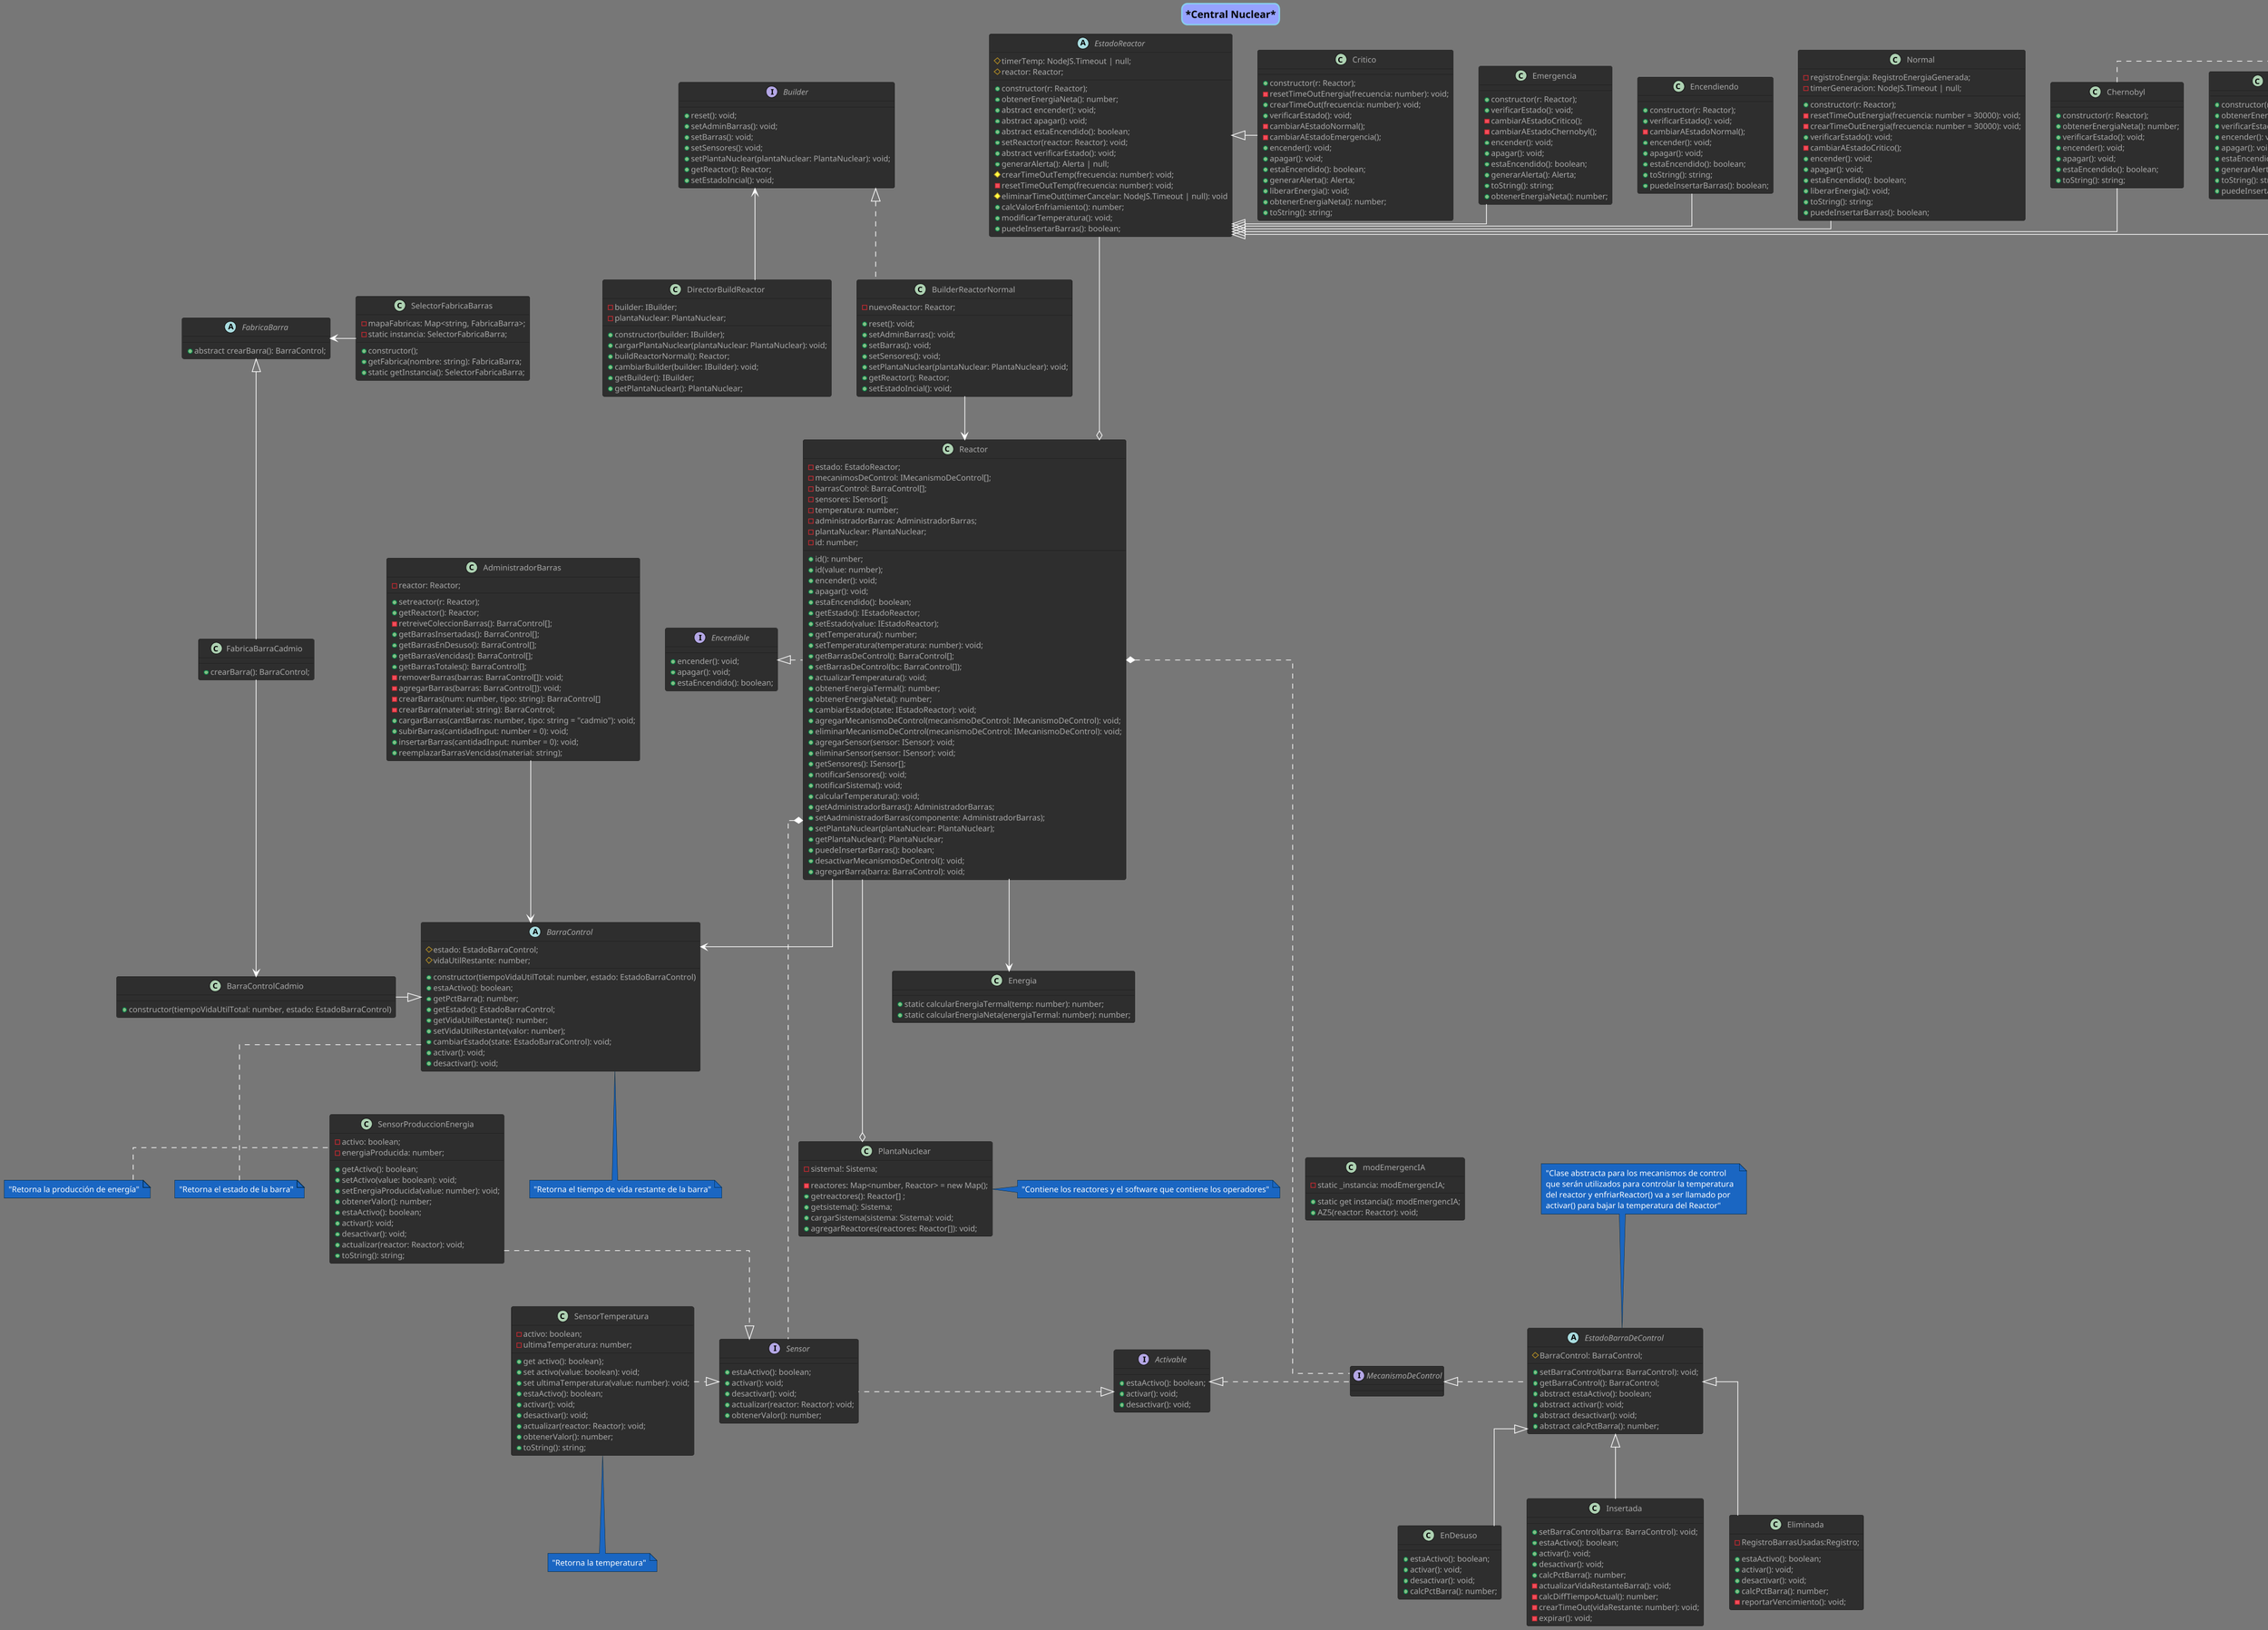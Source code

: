 @startuml Tp

title "Central Nuclear"
!theme reddress-darkblue
scale 1.3
skinparam Linetype ortho

title *Central Nuclear*
skinparam titleBorderRoundCorner 15
skinparam titleBorderThickness 2
skinparam titleBorderColor skyBlue
skinparam titleBackgroundColor #96a2ff



abstract class EstadoBarraDeControl {
    #BarraControl: BarraControl;

    +setBarraControl(barra: BarraControl): void;
    +getBarraControl(): BarraControl;
    +abstract estaActivo(): boolean;
    +abstract activar(): void;
    +abstract desactivar(): void;
    +abstract calcPctBarra(): number;
}

class Eliminada {
    -RegistroBarrasUsadas:Registro;
    +estaActivo(): boolean;
    +activar(): void;
    +desactivar(): void;
    +calcPctBarra(): number;
    -reportarVencimiento(): void;
}

class EnDesuso {
    +estaActivo(): boolean;
    +activar(): void;
    +desactivar(): void;
    +calcPctBarra(): number;
}

class Insertada {
    +setBarraControl(barra: BarraControl): void;
    +estaActivo(): boolean;
    +activar(): void;
    +desactivar(): void;
    +calcPctBarra(): number;
    -actualizarVidaRestanteBarra(): void;
    -calcDiffTiempoActual(): number;
    -crearTimeOut(vidaRestante: number): void;
    -expirar(): void;
}

abstract class FabricaBarra {
    +abstract crearBarra(): BarraControl;
}

class FabricaBarraCadmio {
    +crearBarra(): BarraControl;
}

class SelectorFabricaBarras {
    -mapaFabricas: Map<string, FabricaBarra>;
    -static instancia: SelectorFabricaBarra;

    +constructor();
    +getFabrica(nombre: string): FabricaBarra;
    +static getInstancia(): SelectorFabricaBarra;
}

abstract class BarraControl {
    #estado: EstadoBarraControl;
    #vidaUtilRestante: number;

    +constructor(tiempoVidaUtilTotal: number, estado: EstadoBarraControl)
    +estaActivo(): boolean;
    +getPctBarra(): number;
    +getEstado(): EstadoBarraControl;
    +getVidaUtilRestante(): number;
    +setVidaUtilRestante(valor: number);
    +cambiarEstado(state: EstadoBarraControl): void;
    +activar(): void;
    +desactivar(): void;
}

class BarraControlCadmio {
    +constructor(tiempoVidaUtilTotal: number, estado: EstadoBarraControl)
}

interface Activable {
    +estaActivo(): boolean;
    +activar(): void;
    +desactivar(): void;
}

interface Encendible {
    +encender(): void;
    +apagar(): void;
    +estaEncendido(): boolean;
}

interface MecanismoDeControl {

}

interface Sensor {
    +estaActivo(): boolean;
    +activar(): void;
    +desactivar(): void;
    +actualizar(reactor: Reactor): void;
    +obtenerValor(): number;
}

class Reactor {
    -estado: EstadoReactor;
    -mecanimosDeControl: IMecanismoDeControl[];
    -barrasControl: BarraControl[];
    -sensores: ISensor[];
    -temperatura: number;
    -administradorBarras: AdministradorBarras;
    -plantaNuclear: PlantaNuclear;
    -id: number;

    +id(): number;
    +id(value: number);
    +encender(): void;
    +apagar(): void;
    +estaEncendido(): boolean;
    +getEstado(): IEstadoReactor;
    +setEstado(value: IEstadoReactor);
    +getTemperatura(): number;
    +setTemperatura(temperatura: number): void;
    +getBarrasDeControl(): BarraControl[];
    +setBarrasDeControl(bc: BarraControl[]);
    +actualizarTemperatura(): void;
    +obtenerEnergiaTermal(): number;
    +obtenerEnergiaNeta(): number;
    +cambiarEstado(state: IEstadoReactor): void;
    +agregarMecanismoDeControl(mecanismoDeControl: IMecanismoDeControl): void;
    +eliminarMecanismoDeControl(mecanismoDeControl: IMecanismoDeControl): void;
    +agregarSensor(sensor: ISensor): void;
    +eliminarSensor(sensor: ISensor): void;
    +getSensores(): ISensor[];
    +notificarSensores(): void;
    +notificarSistema(): void;
    +calcularTemperatura(): void;
    +getAdministradorBarras(): AdministradorBarras;
    +setAadministradorBarras(componente: AdministradorBarras);
    +setPlantaNuclear(plantaNuclear: PlantaNuclear);
    +getPlantaNuclear(): PlantaNuclear;
    +puedeInsertarBarras(): boolean;
    +desactivarMecanismosDeControl(): void;
    +agregarBarra(barra: BarraControl): void;
}

class AdministradorBarras {
    -reactor: Reactor;

    +setreactor(r: Reactor);
    +getReactor(): Reactor;
    -retreiveColeccionBarras(): BarraControl[];
    +getBarrasInsertadas(): BarraControl[];
    +getBarrasEnDesuso(): BarraControl[];
    +getBarrasVencidas(): BarraControl[];
    +getBarrasTotales(): BarraControl[];
    -removerBarras(barras: BarraControl[]): void;
    -agregarBarras(barras: BarraControl[]): void;
    -crearBarras(num: number, tipo: string): BarraControl[]
    -crearBarra(material: string): BarraControl;
    +cargarBarras(cantBarras: number, tipo: string = "cadmio"): void;
    +subirBarras(cantidadInput: number = 0): void;
    +insertarBarras(cantidadInput: number = 0): void;
    +reemplazarBarrasVencidas(material: string);
}

interface Builder {
    +reset(): void;
    +setAdminBarras(): void;
    +setBarras(): void;
    +setSensores(): void;
    +setPlantaNuclear(plantaNuclear: PlantaNuclear): void;
    +getReactor(): Reactor;
    +setEstadoIncial(): void;
}

class DirectorBuildReactor {
    -builder: IBuilder;
    -plantaNuclear: PlantaNuclear;

    +constructor(builder: IBuilder);
    +cargarPlantaNuclear(plantaNuclear: PlantaNuclear): void;
    +buildReactorNormal(): Reactor;
    +cambiarBuilder(builder: IBuilder): void;
    +getBuilder(): IBuilder;
    +getPlantaNuclear(): PlantaNuclear;
}

class BuilderReactorNormal {
    -nuevoReactor: Reactor;

    +reset(): void;
    +setAdminBarras(): void;
    +setBarras(): void;
    +setSensores(): void;
    +setPlantaNuclear(plantaNuclear: PlantaNuclear): void;
    +getReactor(): Reactor;
    +setEstadoIncial(): void;
}

abstract class EstadoReactor {
    #timerTemp: NodeJS.Timeout | null;
    #reactor: Reactor;

    +constructor(r: Reactor);
    +obtenerEnergiaNeta(): number;
    +abstract encender(): void;
    +abstract apagar(): void;
    +abstract estaEncendido(): boolean;
    +setReactor(reactor: Reactor): void;
    +abstract verificarEstado(): void;
    +generarAlerta(): Alerta | null;
    #crearTimeOutTemp(frecuencia: number): void;
    -resetTimeOutTemp(frecuencia: number): void;
    #eliminarTimeOut(timerCancelar: NodeJS.Timeout | null): void
    +calcValorEnfriamiento(): number;
    +modificarTemperatura(): void;
    +puedeInsertarBarras(): boolean;
}

class Normal {
    -registroEnergia: RegistroEnergiaGenerada;
    -timerGeneracion: NodeJS.Timeout | null;

    +constructor(r: Reactor);
    -resetTimeOutEnergia(frecuencia: number = 30000): void;
    -crearTimeOutEnergia(frecuencia: number = 30000): void;
    +verificarEstado(): void;
    -cambiarAEstadoCritico();
    +encender(): void;
    +apagar(): void;
    +estaEncendido(): boolean;
    +liberarEnergia(): void;
    +toString(): string;
    +puedeInsertarBarras(): boolean;
}

class Encendiendo {
    +constructor(r: Reactor);
    +verificarEstado(): void;
    -cambiarAEstadoNormal();
    +encender(): void;
    +apagar(): void;
    +estaEncendido(): boolean;
    +toString(): string;
    +puedeInsertarBarras(): boolean;
}

class Emergencia {
    +constructor(r: Reactor);
    +verificarEstado(): void;
    -cambiarAEstadoCritico();
    -cambiarAEstadoChernobyl();
    +encender(): void;
    +apagar(): void;
    +estaEncendido(): boolean;
    +generarAlerta(): Alerta;
    +toString(): string;
    +obtenerEnergiaNeta(): number;
}

class Critico {
    +constructor(r: Reactor);
    -resetTimeOutEnergia(frecuencia: number): void;
    +crearTimeOut(frecuencia: number): void;
    +verificarEstado(): void;
    -cambiarAEstadoNormal();
    -cambiarAEstadoEmergencia();
    +encender(): void;
    +apagar(): void;
    +estaEncendido(): boolean;
    +generarAlerta(): Alerta;
    +liberarEnergia(): void;
    +obtenerEnergiaNeta(): number;
    +toString(): string;
}

class Chernobyl {
    +constructor(r: Reactor);
    +obtenerEnergiaNeta(): number;
    +verificarEstado(): void;
    +encender(): void;
    +apagar(): void;
    +estaEncendido(): boolean;
    +toString(): string;
}

class Apagado {
    +constructor(r: Reactor);
    +obtenerEnergiaNeta(): number;
    +verificarEstado(): void;
    +encender(): void;
    +apagar(): void;
    +estaEncendido(): boolean;
    +generarAlerta(): Alerta;
    +toString(): string;
    +puedeInsertarBarras(): boolean;
}

class Energia {
    +static calcularEnergiaTermal(temp: number): number;
    +static calcularEnergiaNeta(energiaTermal: number): number;
}

class SensorProduccionEnergia {
    -activo: boolean;
    -energiaProducida: number;

    +getActivo(): boolean;
    +setActivo(value: boolean): void;
    +setEnergiaProducida(value: number): void;
    +obtenerValor(): number;
    +estaActivo(): boolean;
    +activar(): void;
    +desactivar(): void;
    +actualizar(reactor: Reactor): void;
    +toString(): string;
}

class SensorTemperatura {
    -activo: boolean;
    -ultimaTemperatura: number;

    +get activo(): boolean};
    +set activo(value: boolean): void;
    +set ultimaTemperatura(value: number): void;
    +estaActivo(): boolean;
    +activar(): void;
    +desactivar(): void;
    +actualizar(reactor: Reactor): void;
    +obtenerValor(): number;
    +toString(): string;
}

class PlantaNuclear {
    -reactores: Map<number, Reactor> = new Map();
    -sistema!: Sistema;

    +getreactores(): Reactor[] ;
    +getsistema(): Sistema;
    +cargarSistema(sistema: Sistema): void;
    +agregarReactores(reactores: Reactor[]): void;
}

class modEmergencIA {
    -static _instancia: modEmergencIA;

    +static get instancia(): modEmergencIA;
    +AZ5(reactor: Reactor): void;
}


'Relaciones
EstadoBarraDeControl <|-- Eliminada
EstadoBarraDeControl <|-- EnDesuso
EstadoBarraDeControl <|-- Insertada
EstadoBarraDeControl .l.|> MecanismoDeControl
FabricaBarra <|-- FabricaBarraCadmio
BarraControl <|-l- BarraControlCadmio
FabricaBarraCadmio --> BarraControlCadmio
SelectorFabricaBarras -l-> FabricaBarra
AdministradorBarras --> BarraControl
Activable <|...... MecanismoDeControl
Activable <|.. Sensor
PlantaNuclear -[hidden]r- modEmergencIA
Builder <|.. BuilderReactorNormal
DirectorBuildReactor -u-> Builder

EstadoReactor <|- Normal
EstadoReactor <|- Encendiendo
EstadoReactor <|- Emergencia
EstadoReactor <|- Critico
EstadoReactor <|- Chernobyl
EstadoReactor <|- Apagado

Sensor <|.u. SensorProduccionEnergia
Sensor <|.l. SensorTemperatura

Reactor -r-o PlantaNuclear
Reactor *.... Sensor
Reactor *.. MecanismoDeControl
EstadoReactor ---o Reactor
Encendible  <|.r. Reactor
DirectorBuildReactor -r[hidden]- Encendible
Energia -d[hidden]- PlantaNuclear
BuilderReactorNormal --> Reactor
Reactor --> Energia 
Reactor --> BarraControl

Activable -[hidden]r- MecanismoDeControl
Activable -[hidden]l- Sensor
note bottom of SensorTemperatura: "Retorna la temperatura"
note left of SensorProduccionEnergia: "Retorna la producción de energía"
note bottom of BarraControl: "Retorna el estado de la barra"
note bottom of BarraControl: "Retorna el tiempo de vida restante de la barra"
note right of Chernobyl: "¡BOOM! (Easter Egg)"
note right of PlantaNuclear: "Contiene los reactores y el software que contiene los operadores"
note top of EstadoBarraDeControl: "Clase abstracta para los mecanismos de control \nque serán utilizados para controlar la temperatura \ndel reactor y enfriarReactor() va a ser llamado por \nactivar() para bajar la temperatura del Reactor"



@enduml
